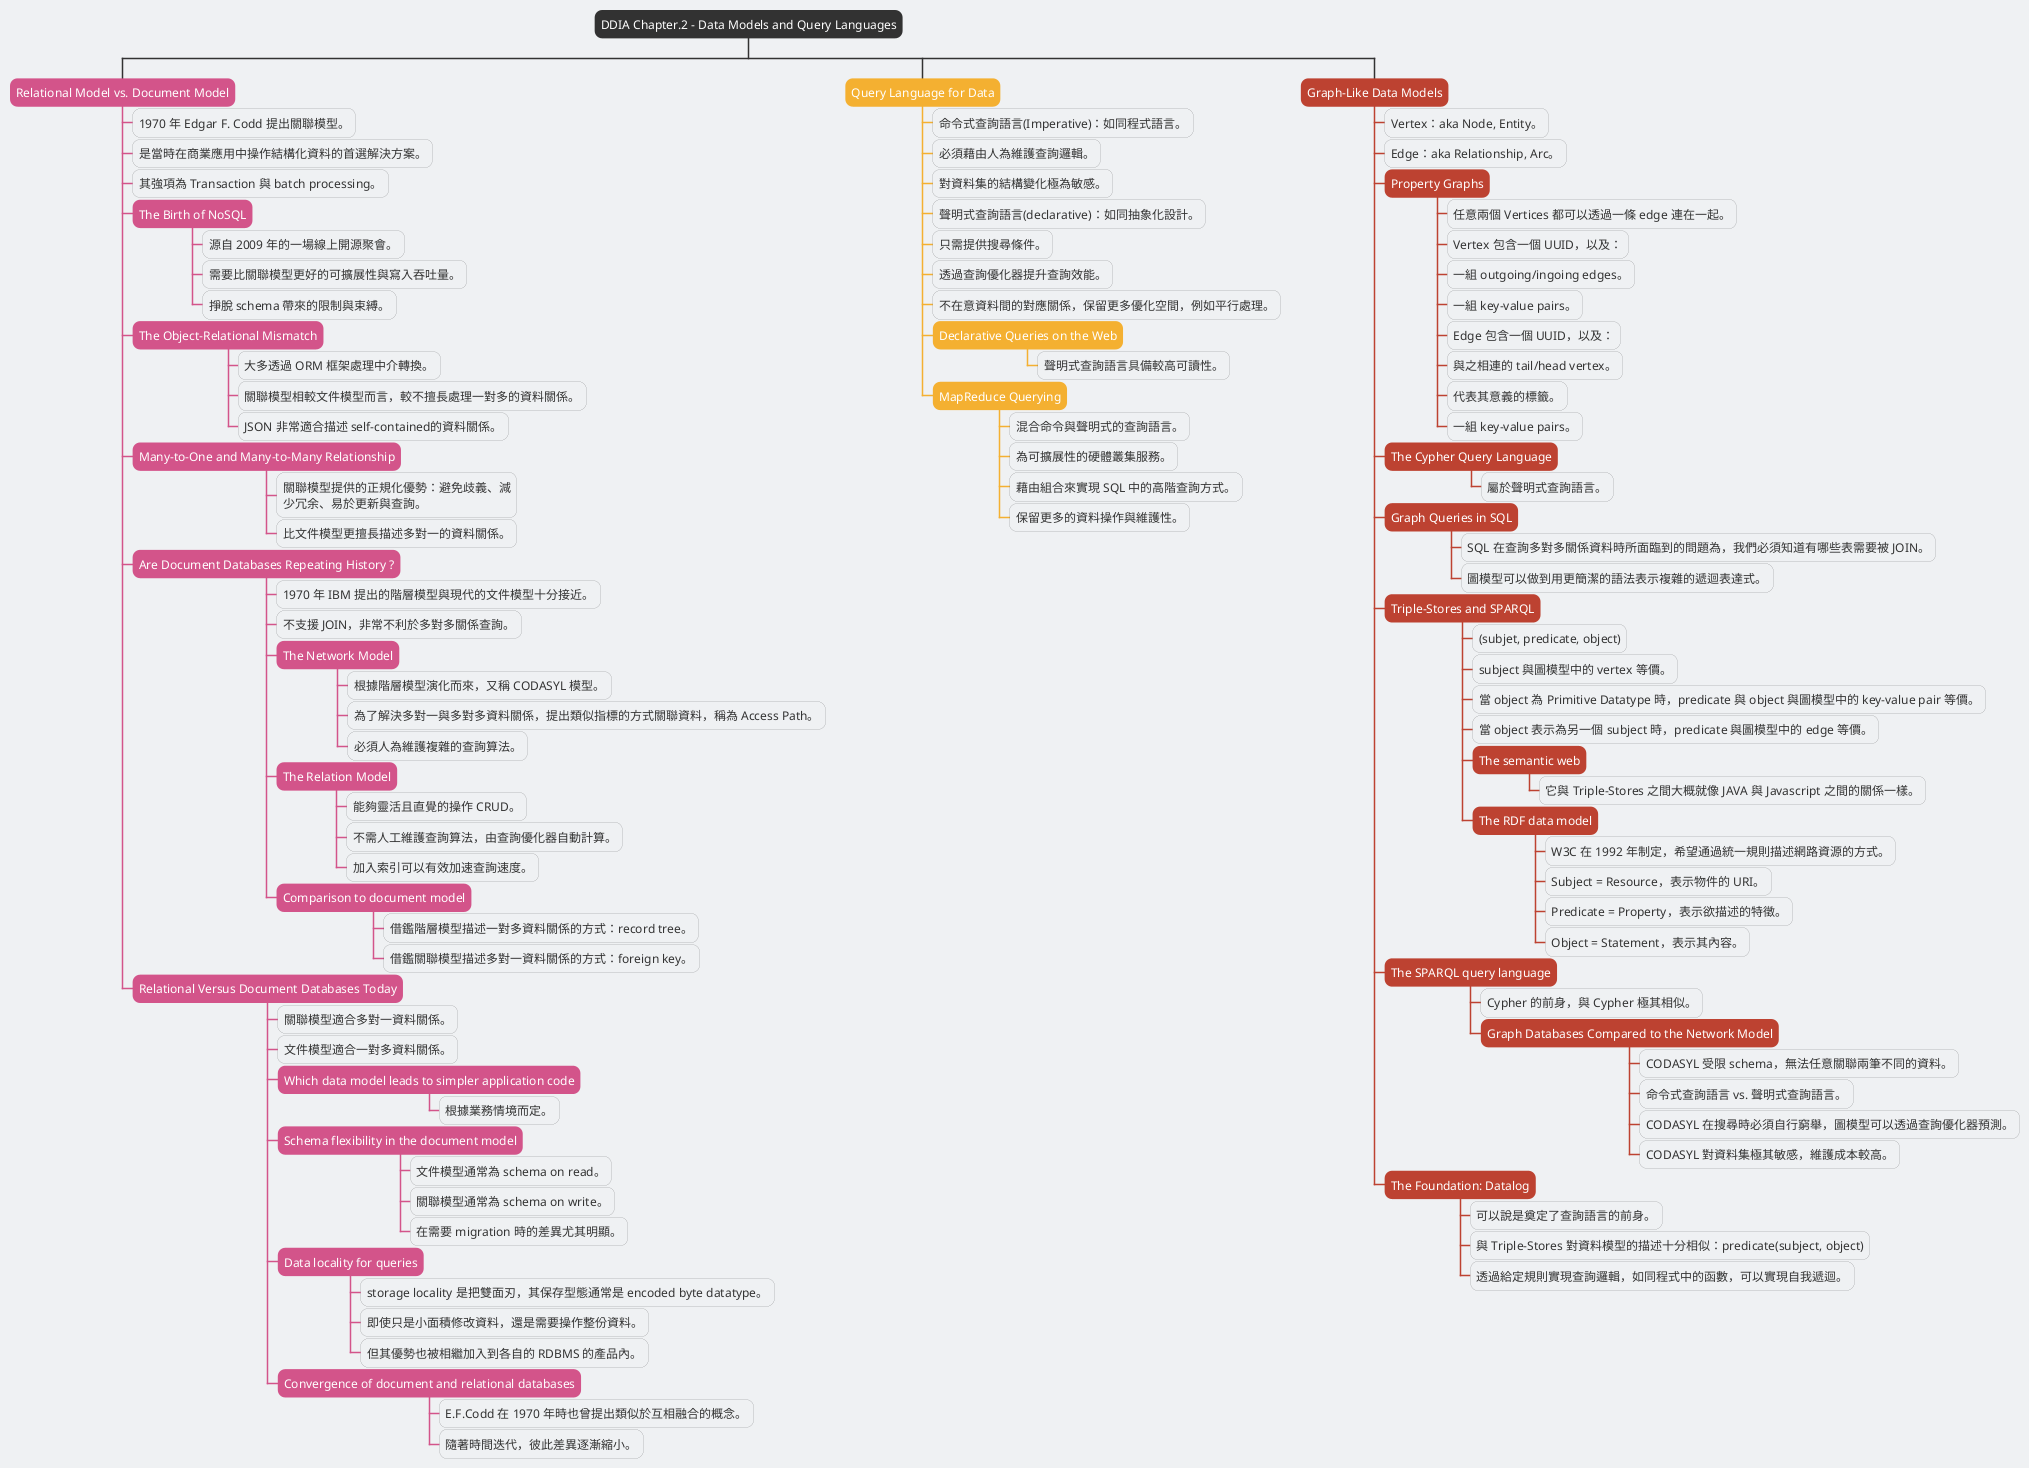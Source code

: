 @startwbs ch2_wbs

skinparam Shadowing false
skinparam BackgroundColor #EFF1F3
skinparam linetype ortho

<style>
arrow {
    LineColor #323232
}
node {
    Padding 6
    Margin 2
    RoundCorner 15
    LineThickness 0.0
    BackgroundColor #EFF1F3
    FontColor #333333
}
.Type_Root {
    BackgroundColor #323232
    FontColor #FFFFFF
    LineColor #323232
}
.Type1_Node {
    BackgroundColor #D3548A
    FontColor #FFFFFF
    LineColor #D3548A
}
.Type1_LeafNode {
    RoundCorner 0
    LineThickness 1.0
    LineColor #D3548A
}
.Type2_Node {
    BackgroundColor #F4B031
    FontColor #FFFFFF
    LineColor #F4B031
}
.Type2_LeafNode {
    RoundCorner 0
    LineThickness 1.0
    LineColor #F4B031
}
.Type3_Node {
    BackgroundColor #BD4231
    FontColor #FFFFFF
    LineColor #BD4231
}
.Type3_LeafNode {
    RoundCorner 0
    LineThickness 1.0
    LineColor #BD4231
}
.Type4_Node {
    BackgroundColor #0F5E8C
    FontColor #FFFFFF
    LineColor #0F5E8C
}
.Type4_LeafNode {
    RoundCorner 0
    LineThickness 1.0
    LineColor #0F5E8C
}
.Type5_Node {
    BackgroundColor #37A7A8
    FontColor #FFFFFF
    LineColor #37A7A8
}
.Type5_LeafNode {
    RoundCorner 0
    LineThickness 1.0
    LineColor #37A7A8
}
</style>

* DDIA Chapter.2 - Data Models and Query Languages<<Type_Root>>

** Relational Model vs. Document Model<<Type1_Node>>

*** 1970 年 Edgar F. Codd 提出關聯模型。
*** 是當時在商業應用中操作結構化資料的首選解決方案。
*** 其強項為 Transaction 與 batch processing。

*** The Birth of NoSQL<<Type1_Node>>
**** 源自 2009 年的一場線上開源聚會。
**** 需要比關聯模型更好的可擴展性與寫入吞吐量。
**** 掙脫 schema 帶來的限制與束縛。

*** The Object-Relational Mismatch<<Type1_Node>>
**** 大多透過 ORM 框架處理中介轉換。
**** 關聯模型相較文件模型而言，較不擅長處理一對多的資料關係。
**** JSON 非常適合描述 self-contained的資料關係。

*** Many-to-One and Many-to-Many Relationship<<Type1_Node>>
**** 關聯模型提供的正規化優勢：避免歧義、減\n少冗余、易於更新與查詢。
**** 比文件模型更擅長描述多對一的資料關係。

*** Are Document Databases Repeating History ?<<Type1_Node>>
**** 1970 年 IBM 提出的階層模型與現代的文件模型十分接近。
**** 不支援 JOIN，非常不利於多對多關係查詢。

**** The Network Model<<Type1_Node>>
***** 根據階層模型演化而來，又稱 CODASYL 模型。
***** 為了解決多對一與多對多資料關係，提出類似指標的方式關聯資料，稱為 Access Path。
***** 必須人為維護複雜的查詢算法。

**** The Relation Model<<Type1_Node>>
***** 能夠靈活且直覺的操作 CRUD。
***** 不需人工維護查詢算法，由查詢優化器自動計算。
***** 加入索引可以有效加速查詢速度。

**** Comparison to document model<<Type1_Node>>
***** 借鑑階層模型描述一對多資料關係的方式：record tree。
***** 借鑑關聯模型描述多對一資料關係的方式：foreign key。

*** Relational Versus Document Databases Today<<Type1_Node>>
**** 關聯模型適合多對一資料關係。
**** 文件模型適合一對多資料關係。

**** Which data model leads to simpler application code<<Type1_Node>>
***** 根據業務情境而定。

**** Schema flexibility in the document model<<Type1_Node>>
***** 文件模型通常為 schema on read。
***** 關聯模型通常為 schema on write。
***** 在需要 migration 時的差異尤其明顯。

**** Data locality for queries<<Type1_Node>>
***** storage locality 是把雙面刃，其保存型態通常是 encoded byte datatype。
***** 即使只是小面積修改資料，還是需要操作整份資料。
***** 但其優勢也被相繼加入到各自的 RDBMS 的產品內。

**** Convergence of document and relational databases<<Type1_Node>>
***** E.F.Codd 在 1970 年時也曾提出類似於互相融合的概念。
***** 隨著時間迭代，彼此差異逐漸縮小。

** Query Language for Data<<Type2_Node>>
*** 命令式查詢語言(Imperative)：如同程式語言。
*** 必須藉由人為維護查詢邏輯。
*** 對資料集的結構變化極為敏感。
*** 聲明式查詢語言(declarative)：如同抽象化設計。
*** 只需提供搜尋條件。
*** 透過查詢優化器提升查詢效能。
*** 不在意資料間的對應關係，保留更多優化空間，例如平行處理。

*** Declarative Queries on the Web<<Type2_Node>>
**** 聲明式查詢語言具備較高可讀性。

*** MapReduce Querying<<Type2_Node>>
**** 混合命令與聲明式的查詢語言。
**** 為可擴展性的硬體叢集服務。
**** 藉由組合來實現 SQL 中的高階查詢方式。
**** 保留更多的資料操作與維護性。

** Graph-Like Data Models<<Type3_Node>>
*** Vertex：aka Node, Entity。
*** Edge：aka Relationship, Arc。

*** Property Graphs<<Type3_Node>>
**** 任意兩個 Vertices 都可以透過一條 edge 連在一起。
**** Vertex 包含一個 UUID，以及：
**** 一組 outgoing/ingoing edges。
**** 一組 key-value pairs。
**** Edge 包含一個 UUID，以及：
**** 與之相連的 tail/head vertex。
**** 代表其意義的標籤。
**** 一組 key-value pairs。

*** The Cypher Query Language<<Type3_Node>>
**** 屬於聲明式查詢語言。

*** Graph Queries in SQL<<Type3_Node>>
**** SQL 在查詢多對多關係資料時所面臨到的問題為，我們必須知道有哪些表需要被 JOIN。
**** 圖模型可以做到用更簡潔的語法表示複雜的遞迴表達式。

*** Triple-Stores and SPARQL<<Type3_Node>>
**** (subjet, predicate, object)
**** subject 與圖模型中的 vertex 等價。
**** 當 object 為 Primitive Datatype 時，predicate 與 object 與圖模型中的 key-value pair 等價。
**** 當 object 表示為另一個 subject 時，predicate 與圖模型中的 edge 等價。

**** The semantic web<<Type3_Node>>
***** 它與 Triple-Stores 之間大概就像 JAVA 與 Javascript 之間的關係一樣。

**** The RDF data model<<Type3_Node>>
***** W3C 在 1992 年制定，希望通過統一規則描述網路資源的方式。
***** Subject = Resource，表示物件的 URI。
***** Predicate = Property，表示欲描述的特徵。
***** Object = Statement，表示其內容。

*** The SPARQL query language<<Type3_Node>>
**** Cypher 的前身，與 Cypher 極其相似。

**** Graph Databases Compared to the Network Model<<Type3_Node>>
***** CODASYL 受限 schema，無法任意關聯兩筆不同的資料。
***** 命令式查詢語言 vs. 聲明式查詢語言。
***** CODASYL 在搜尋時必須自行窮舉，圖模型可以透過查詢優化器預測。
***** CODASYL 對資料集極其敏感，維護成本較高。

*** The Foundation: Datalog<<Type3_Node>>
**** 可以說是奠定了查詢語言的前身。
**** 與 Triple-Stores 對資料模型的描述十分相似：predicate(subject, object)
**** 透過給定規則實現查詢邏輯，如同程式中的函數，可以實現自我遞迴。

@endwbs